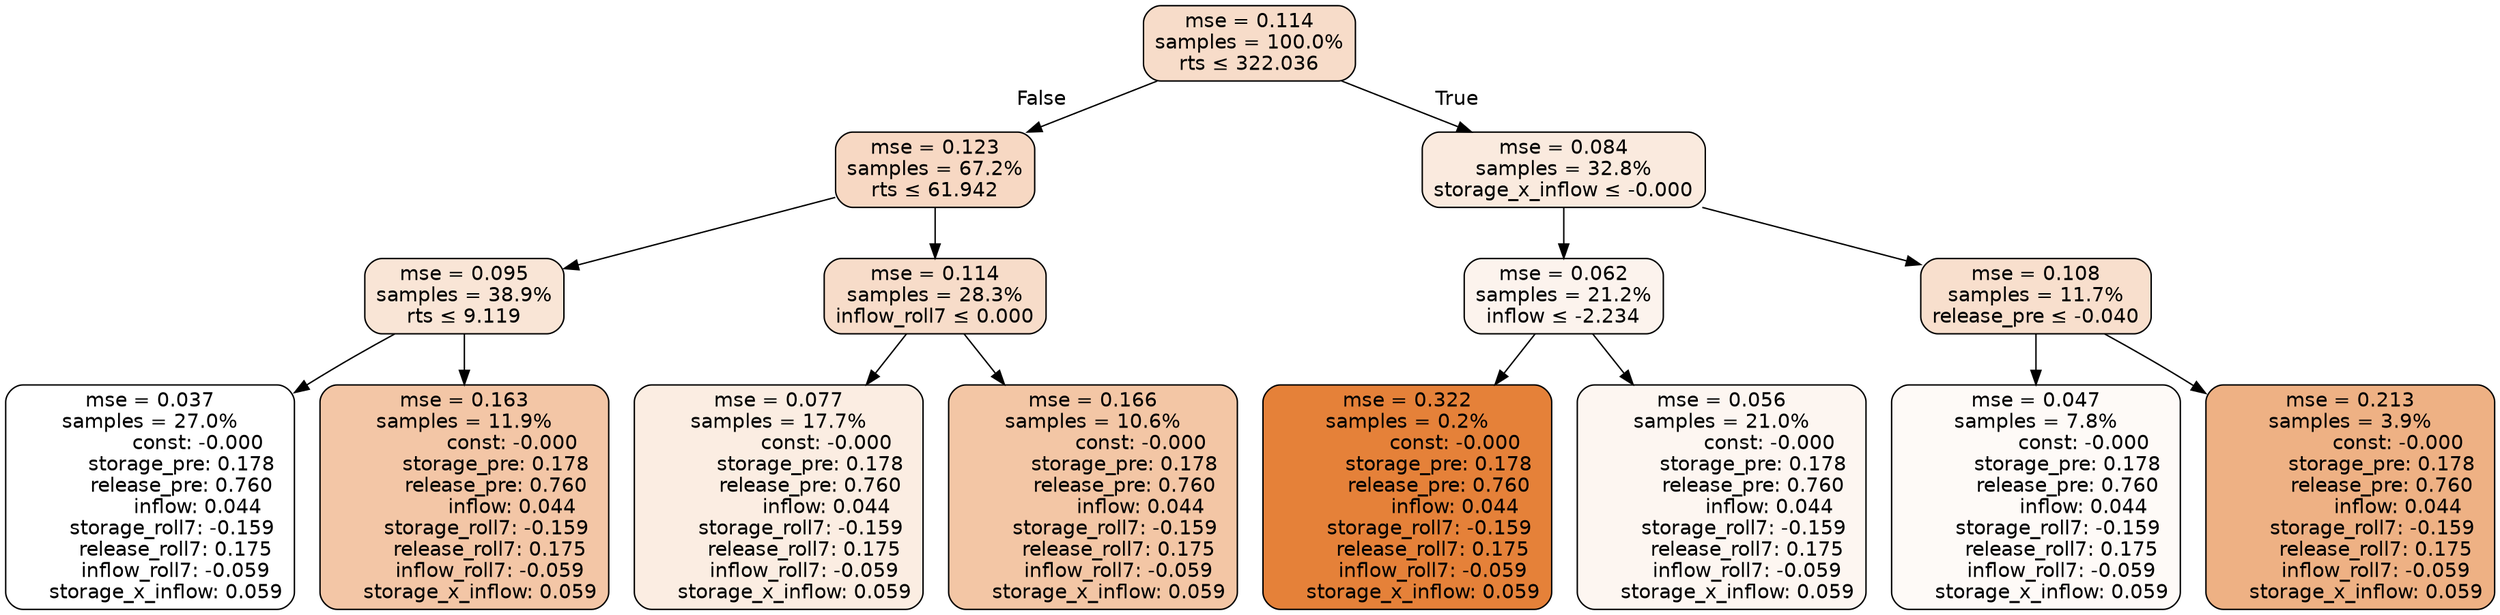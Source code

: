 digraph tree {
node [shape=rectangle, style="filled, rounded", color="black", fontname=helvetica] ;
edge [fontname=helvetica] ;
	"0" [label="mse = 0.114
samples = 100.0%
rts &le; 322.036", fillcolor="#f7dcc9"]
	"1" [label="mse = 0.123
samples = 67.2%
rts &le; 61.942", fillcolor="#f7d8c3"]
	"2" [label="mse = 0.095
samples = 38.9%
rts &le; 9.119", fillcolor="#f9e5d6"]
	"3" [label="mse = 0.037
samples = 27.0%
               const: -0.000
          storage_pre: 0.178
          release_pre: 0.760
               inflow: 0.044
       storage_roll7: -0.159
        release_roll7: 0.175
        inflow_roll7: -0.059
     storage_x_inflow: 0.059", fillcolor="#ffffff"]
	"4" [label="mse = 0.163
samples = 11.9%
               const: -0.000
          storage_pre: 0.178
          release_pre: 0.760
               inflow: 0.044
       storage_roll7: -0.159
        release_roll7: 0.175
        inflow_roll7: -0.059
     storage_x_inflow: 0.059", fillcolor="#f3c6a6"]
	"5" [label="mse = 0.114
samples = 28.3%
inflow_roll7 &le; 0.000", fillcolor="#f7dcc9"]
	"6" [label="mse = 0.077
samples = 17.7%
               const: -0.000
          storage_pre: 0.178
          release_pre: 0.760
               inflow: 0.044
       storage_roll7: -0.159
        release_roll7: 0.175
        inflow_roll7: -0.059
     storage_x_inflow: 0.059", fillcolor="#fbede2"]
	"7" [label="mse = 0.166
samples = 10.6%
               const: -0.000
          storage_pre: 0.178
          release_pre: 0.760
               inflow: 0.044
       storage_roll7: -0.159
        release_roll7: 0.175
        inflow_roll7: -0.059
     storage_x_inflow: 0.059", fillcolor="#f3c6a5"]
	"8" [label="mse = 0.084
samples = 32.8%
storage_x_inflow &le; -0.000", fillcolor="#faeade"]
	"9" [label="mse = 0.062
samples = 21.2%
inflow &le; -2.234", fillcolor="#fcf3ed"]
	"10" [label="mse = 0.322
samples = 0.2%
               const: -0.000
          storage_pre: 0.178
          release_pre: 0.760
               inflow: 0.044
       storage_roll7: -0.159
        release_roll7: 0.175
        inflow_roll7: -0.059
     storage_x_inflow: 0.059", fillcolor="#e58139"]
	"11" [label="mse = 0.056
samples = 21.0%
               const: -0.000
          storage_pre: 0.178
          release_pre: 0.760
               inflow: 0.044
       storage_roll7: -0.159
        release_roll7: 0.175
        inflow_roll7: -0.059
     storage_x_inflow: 0.059", fillcolor="#fdf6f1"]
	"12" [label="mse = 0.108
samples = 11.7%
release_pre &le; -0.040", fillcolor="#f8dfcd"]
	"13" [label="mse = 0.047
samples = 7.8%
               const: -0.000
          storage_pre: 0.178
          release_pre: 0.760
               inflow: 0.044
       storage_roll7: -0.159
        release_roll7: 0.175
        inflow_roll7: -0.059
     storage_x_inflow: 0.059", fillcolor="#fefaf7"]
	"14" [label="mse = 0.213
samples = 3.9%
               const: -0.000
          storage_pre: 0.178
          release_pre: 0.760
               inflow: 0.044
       storage_roll7: -0.159
        release_roll7: 0.175
        inflow_roll7: -0.059
     storage_x_inflow: 0.059", fillcolor="#eeb184"]

	"0" -> "1" [labeldistance=2.5, labelangle=45, headlabel="False"]
	"1" -> "2"
	"2" -> "3"
	"2" -> "4"
	"1" -> "5"
	"5" -> "6"
	"5" -> "7"
	"0" -> "8" [labeldistance=2.5, labelangle=-45, headlabel="True"]
	"8" -> "9"
	"9" -> "10"
	"9" -> "11"
	"8" -> "12"
	"12" -> "13"
	"12" -> "14"
}